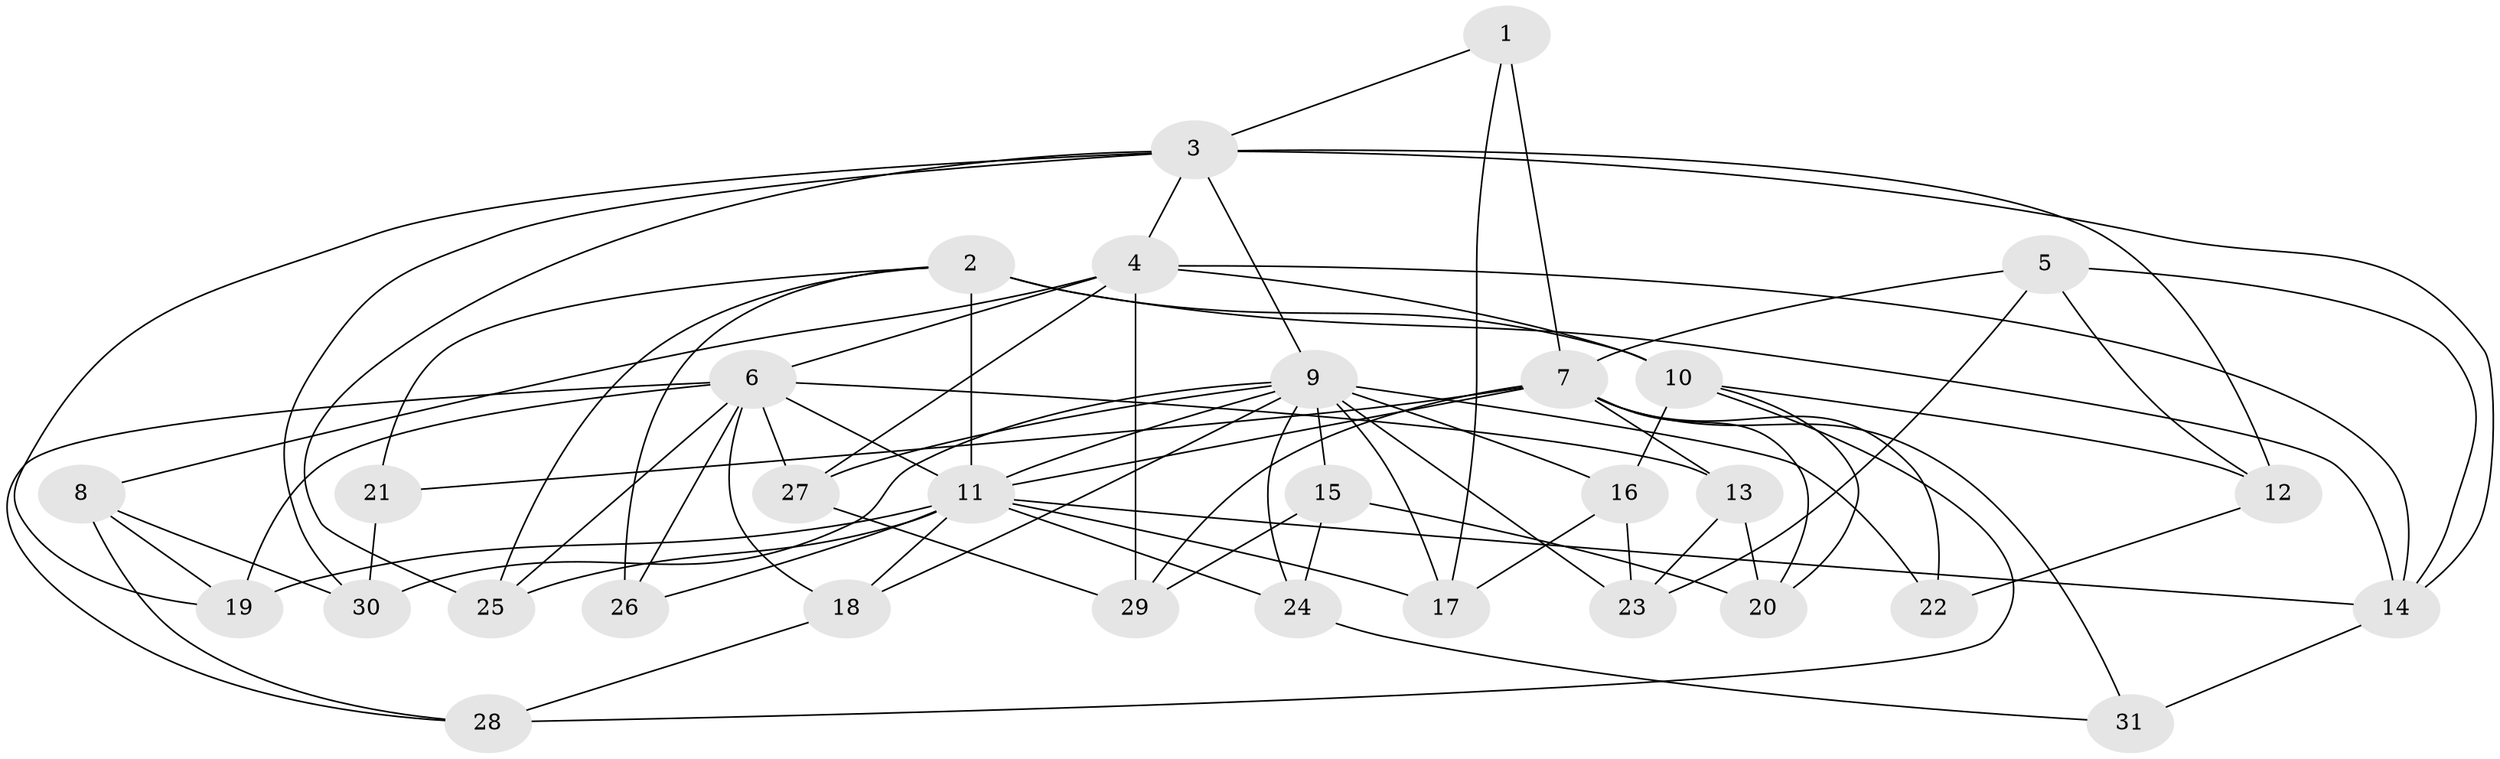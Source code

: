 // original degree distribution, {4: 1.0}
// Generated by graph-tools (version 1.1) at 2025/53/03/04/25 22:53:44]
// undirected, 31 vertices, 78 edges
graph export_dot {
  node [color=gray90,style=filled];
  1;
  2;
  3;
  4;
  5;
  6;
  7;
  8;
  9;
  10;
  11;
  12;
  13;
  14;
  15;
  16;
  17;
  18;
  19;
  20;
  21;
  22;
  23;
  24;
  25;
  26;
  27;
  28;
  29;
  30;
  31;
  1 -- 3 [weight=1.0];
  1 -- 7 [weight=2.0];
  1 -- 17 [weight=1.0];
  2 -- 10 [weight=3.0];
  2 -- 11 [weight=2.0];
  2 -- 14 [weight=1.0];
  2 -- 21 [weight=1.0];
  2 -- 25 [weight=1.0];
  2 -- 26 [weight=2.0];
  3 -- 4 [weight=1.0];
  3 -- 9 [weight=1.0];
  3 -- 12 [weight=1.0];
  3 -- 14 [weight=1.0];
  3 -- 19 [weight=1.0];
  3 -- 25 [weight=1.0];
  3 -- 30 [weight=1.0];
  4 -- 6 [weight=2.0];
  4 -- 8 [weight=1.0];
  4 -- 10 [weight=3.0];
  4 -- 14 [weight=1.0];
  4 -- 27 [weight=1.0];
  4 -- 29 [weight=1.0];
  5 -- 7 [weight=1.0];
  5 -- 12 [weight=1.0];
  5 -- 14 [weight=1.0];
  5 -- 23 [weight=1.0];
  6 -- 11 [weight=1.0];
  6 -- 13 [weight=1.0];
  6 -- 18 [weight=1.0];
  6 -- 19 [weight=1.0];
  6 -- 25 [weight=1.0];
  6 -- 26 [weight=1.0];
  6 -- 27 [weight=1.0];
  6 -- 28 [weight=1.0];
  7 -- 11 [weight=1.0];
  7 -- 13 [weight=1.0];
  7 -- 20 [weight=1.0];
  7 -- 21 [weight=2.0];
  7 -- 22 [weight=1.0];
  7 -- 29 [weight=1.0];
  7 -- 31 [weight=2.0];
  8 -- 19 [weight=1.0];
  8 -- 28 [weight=1.0];
  8 -- 30 [weight=1.0];
  9 -- 11 [weight=1.0];
  9 -- 15 [weight=1.0];
  9 -- 16 [weight=1.0];
  9 -- 17 [weight=1.0];
  9 -- 18 [weight=1.0];
  9 -- 22 [weight=2.0];
  9 -- 23 [weight=1.0];
  9 -- 24 [weight=1.0];
  9 -- 27 [weight=1.0];
  9 -- 30 [weight=1.0];
  10 -- 12 [weight=1.0];
  10 -- 16 [weight=1.0];
  10 -- 20 [weight=1.0];
  10 -- 28 [weight=1.0];
  11 -- 14 [weight=1.0];
  11 -- 17 [weight=1.0];
  11 -- 18 [weight=1.0];
  11 -- 19 [weight=1.0];
  11 -- 24 [weight=1.0];
  11 -- 25 [weight=1.0];
  11 -- 26 [weight=1.0];
  12 -- 22 [weight=1.0];
  13 -- 20 [weight=1.0];
  13 -- 23 [weight=1.0];
  14 -- 31 [weight=1.0];
  15 -- 20 [weight=1.0];
  15 -- 24 [weight=1.0];
  15 -- 29 [weight=1.0];
  16 -- 17 [weight=1.0];
  16 -- 23 [weight=1.0];
  18 -- 28 [weight=1.0];
  21 -- 30 [weight=1.0];
  24 -- 31 [weight=1.0];
  27 -- 29 [weight=1.0];
}
